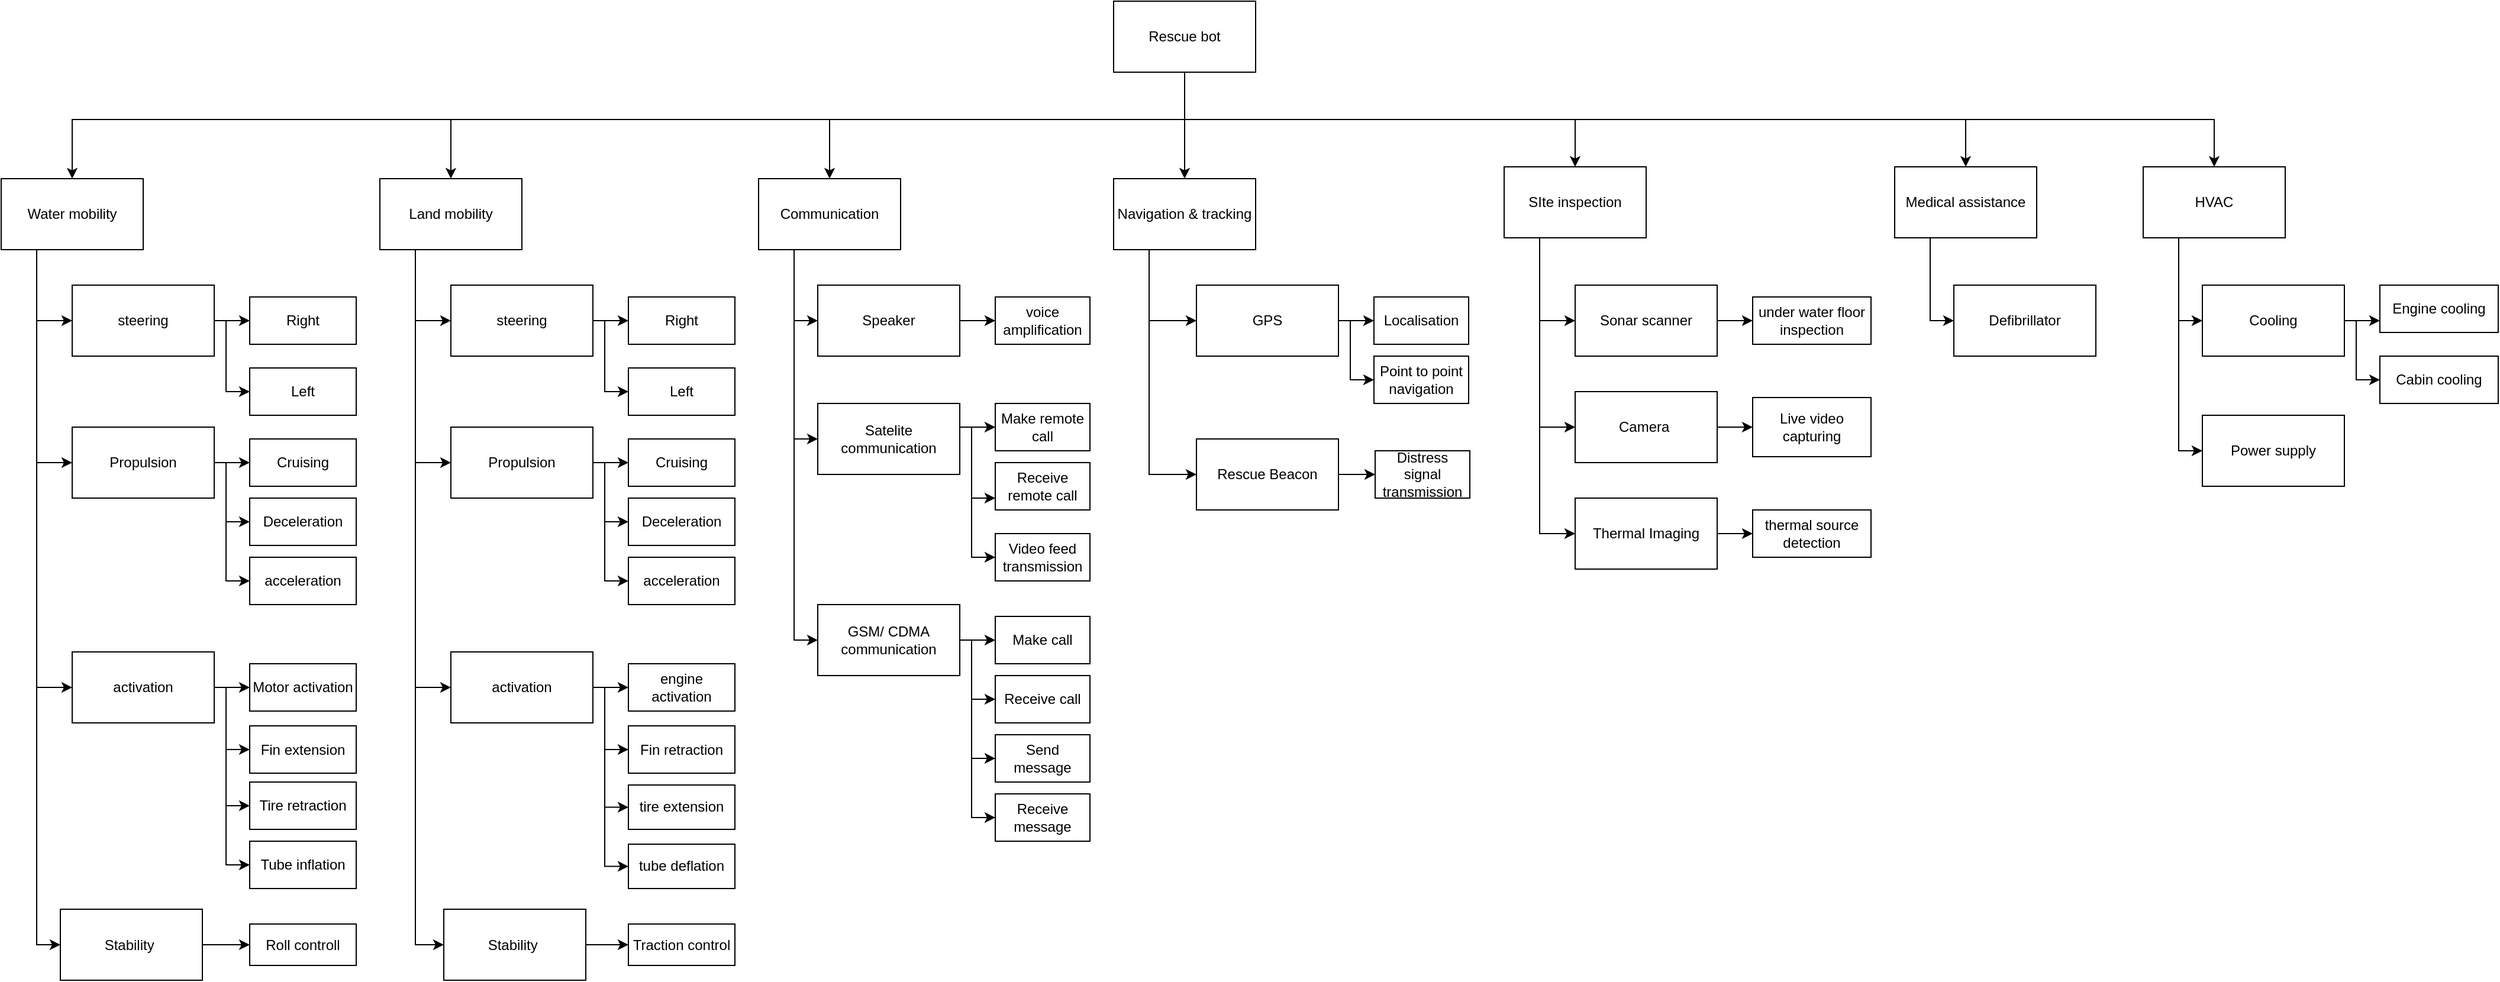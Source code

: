 <mxfile version="13.0.9" type="device"><diagram id="prtHgNgQTEPvFCAcTncT" name="Page-1"><mxGraphModel dx="3555" dy="1863" grid="1" gridSize="10" guides="1" tooltips="1" connect="1" arrows="1" fold="1" page="1" pageScale="1" pageWidth="827" pageHeight="1169" math="0" shadow="0"><root><mxCell id="0"/><mxCell id="1" parent="0"/><mxCell id="efURHiXEJ-v_8qEIWO5i-24" style="edgeStyle=orthogonalEdgeStyle;rounded=0;orthogonalLoop=1;jettySize=auto;html=1;exitX=0.5;exitY=1;exitDx=0;exitDy=0;entryX=0.5;entryY=0;entryDx=0;entryDy=0;" parent="1" source="efURHiXEJ-v_8qEIWO5i-1" target="efURHiXEJ-v_8qEIWO5i-2" edge="1"><mxGeometry relative="1" as="geometry"><Array as="points"><mxPoint x="1040" y="150"/><mxPoint x="100" y="150"/></Array></mxGeometry></mxCell><mxCell id="efURHiXEJ-v_8qEIWO5i-25" style="edgeStyle=orthogonalEdgeStyle;rounded=0;orthogonalLoop=1;jettySize=auto;html=1;exitX=0.5;exitY=1;exitDx=0;exitDy=0;entryX=0.5;entryY=0;entryDx=0;entryDy=0;" parent="1" source="efURHiXEJ-v_8qEIWO5i-1" target="efURHiXEJ-v_8qEIWO5i-3" edge="1"><mxGeometry relative="1" as="geometry"><Array as="points"><mxPoint x="1040" y="150"/><mxPoint x="420" y="150"/></Array></mxGeometry></mxCell><mxCell id="efURHiXEJ-v_8qEIWO5i-26" style="edgeStyle=orthogonalEdgeStyle;rounded=0;orthogonalLoop=1;jettySize=auto;html=1;exitX=0.5;exitY=1;exitDx=0;exitDy=0;entryX=0.5;entryY=0;entryDx=0;entryDy=0;" parent="1" source="efURHiXEJ-v_8qEIWO5i-1" target="efURHiXEJ-v_8qEIWO5i-13" edge="1"><mxGeometry relative="1" as="geometry"><mxPoint x="901" y="181" as="targetPoint"/><Array as="points"><mxPoint x="1040" y="150"/><mxPoint x="740" y="150"/></Array></mxGeometry></mxCell><mxCell id="efURHiXEJ-v_8qEIWO5i-29" style="edgeStyle=orthogonalEdgeStyle;rounded=0;orthogonalLoop=1;jettySize=auto;html=1;exitX=0.5;exitY=1;exitDx=0;exitDy=0;entryX=0.5;entryY=0;entryDx=0;entryDy=0;" parent="1" source="efURHiXEJ-v_8qEIWO5i-1" target="efURHiXEJ-v_8qEIWO5i-19" edge="1"><mxGeometry relative="1" as="geometry"><Array as="points"><mxPoint x="1040" y="170"/><mxPoint x="1040" y="170"/></Array></mxGeometry></mxCell><mxCell id="efURHiXEJ-v_8qEIWO5i-30" style="edgeStyle=orthogonalEdgeStyle;rounded=0;orthogonalLoop=1;jettySize=auto;html=1;exitX=0.5;exitY=1;exitDx=0;exitDy=0;entryX=0.5;entryY=0;entryDx=0;entryDy=0;" parent="1" source="efURHiXEJ-v_8qEIWO5i-1" target="efURHiXEJ-v_8qEIWO5i-20" edge="1"><mxGeometry relative="1" as="geometry"><Array as="points"><mxPoint x="1040" y="150"/><mxPoint x="1370" y="150"/></Array></mxGeometry></mxCell><mxCell id="efURHiXEJ-v_8qEIWO5i-31" style="edgeStyle=orthogonalEdgeStyle;rounded=0;orthogonalLoop=1;jettySize=auto;html=1;exitX=0.5;exitY=1;exitDx=0;exitDy=0;entryX=0.5;entryY=0;entryDx=0;entryDy=0;" parent="1" source="efURHiXEJ-v_8qEIWO5i-1" target="efURHiXEJ-v_8qEIWO5i-23" edge="1"><mxGeometry relative="1" as="geometry"><Array as="points"><mxPoint x="1040" y="150"/><mxPoint x="1700" y="150"/></Array></mxGeometry></mxCell><mxCell id="EyXbF8rs2ATBWumbafi1-57" style="edgeStyle=orthogonalEdgeStyle;rounded=0;orthogonalLoop=1;jettySize=auto;html=1;exitX=0.5;exitY=1;exitDx=0;exitDy=0;entryX=0.5;entryY=0;entryDx=0;entryDy=0;" edge="1" parent="1" source="efURHiXEJ-v_8qEIWO5i-1" target="EyXbF8rs2ATBWumbafi1-56"><mxGeometry relative="1" as="geometry"/></mxCell><mxCell id="efURHiXEJ-v_8qEIWO5i-1" value="Rescue bot" style="rounded=0;whiteSpace=wrap;html=1;" parent="1" vertex="1"><mxGeometry x="980" y="50" width="120" height="60" as="geometry"/></mxCell><mxCell id="efURHiXEJ-v_8qEIWO5i-84" style="edgeStyle=orthogonalEdgeStyle;rounded=0;orthogonalLoop=1;jettySize=auto;html=1;exitX=0.25;exitY=1;exitDx=0;exitDy=0;entryX=0;entryY=0.5;entryDx=0;entryDy=0;" parent="1" source="efURHiXEJ-v_8qEIWO5i-2" target="efURHiXEJ-v_8qEIWO5i-72" edge="1"><mxGeometry relative="1" as="geometry"><mxPoint x="70.143" y="280" as="targetPoint"/></mxGeometry></mxCell><mxCell id="efURHiXEJ-v_8qEIWO5i-85" style="edgeStyle=orthogonalEdgeStyle;rounded=0;orthogonalLoop=1;jettySize=auto;html=1;exitX=0.25;exitY=1;exitDx=0;exitDy=0;entryX=0;entryY=0.5;entryDx=0;entryDy=0;" parent="1" source="efURHiXEJ-v_8qEIWO5i-2" target="efURHiXEJ-v_8qEIWO5i-75" edge="1"><mxGeometry relative="1" as="geometry"/></mxCell><mxCell id="efURHiXEJ-v_8qEIWO5i-86" style="edgeStyle=orthogonalEdgeStyle;rounded=0;orthogonalLoop=1;jettySize=auto;html=1;exitX=0.25;exitY=1;exitDx=0;exitDy=0;entryX=0;entryY=0.5;entryDx=0;entryDy=0;" parent="1" source="efURHiXEJ-v_8qEIWO5i-2" target="efURHiXEJ-v_8qEIWO5i-77" edge="1"><mxGeometry relative="1" as="geometry"><mxPoint x="90" y="620" as="targetPoint"/></mxGeometry></mxCell><mxCell id="EyXbF8rs2ATBWumbafi1-33" style="edgeStyle=orthogonalEdgeStyle;rounded=0;orthogonalLoop=1;jettySize=auto;html=1;exitX=0.25;exitY=1;exitDx=0;exitDy=0;entryX=0;entryY=0.5;entryDx=0;entryDy=0;" edge="1" parent="1" source="efURHiXEJ-v_8qEIWO5i-2" target="EyXbF8rs2ATBWumbafi1-31"><mxGeometry relative="1" as="geometry"/></mxCell><mxCell id="efURHiXEJ-v_8qEIWO5i-2" value="Water mobility" style="rounded=0;whiteSpace=wrap;html=1;" parent="1" vertex="1"><mxGeometry x="40" y="200" width="120" height="60" as="geometry"/></mxCell><mxCell id="efURHiXEJ-v_8qEIWO5i-59" style="edgeStyle=orthogonalEdgeStyle;rounded=0;orthogonalLoop=1;jettySize=auto;html=1;exitX=0.25;exitY=1;exitDx=0;exitDy=0;entryX=0;entryY=0.5;entryDx=0;entryDy=0;" parent="1" source="efURHiXEJ-v_8qEIWO5i-3" target="efURHiXEJ-v_8qEIWO5i-11" edge="1"><mxGeometry relative="1" as="geometry"/></mxCell><mxCell id="efURHiXEJ-v_8qEIWO5i-61" style="edgeStyle=orthogonalEdgeStyle;rounded=0;orthogonalLoop=1;jettySize=auto;html=1;exitX=0.25;exitY=1;exitDx=0;exitDy=0;entryX=0;entryY=0.5;entryDx=0;entryDy=0;" parent="1" source="efURHiXEJ-v_8qEIWO5i-3" target="efURHiXEJ-v_8qEIWO5i-41" edge="1"><mxGeometry relative="1" as="geometry"/></mxCell><mxCell id="efURHiXEJ-v_8qEIWO5i-62" style="edgeStyle=orthogonalEdgeStyle;rounded=0;orthogonalLoop=1;jettySize=auto;html=1;exitX=0.25;exitY=1;exitDx=0;exitDy=0;entryX=0;entryY=0.5;entryDx=0;entryDy=0;" parent="1" source="efURHiXEJ-v_8qEIWO5i-3" target="efURHiXEJ-v_8qEIWO5i-42" edge="1"><mxGeometry relative="1" as="geometry"/></mxCell><mxCell id="EyXbF8rs2ATBWumbafi1-36" style="edgeStyle=orthogonalEdgeStyle;rounded=0;orthogonalLoop=1;jettySize=auto;html=1;exitX=0.25;exitY=1;exitDx=0;exitDy=0;entryX=0;entryY=0.5;entryDx=0;entryDy=0;" edge="1" parent="1" source="efURHiXEJ-v_8qEIWO5i-3" target="EyXbF8rs2ATBWumbafi1-35"><mxGeometry relative="1" as="geometry"/></mxCell><mxCell id="efURHiXEJ-v_8qEIWO5i-3" value="Land mobility" style="rounded=0;whiteSpace=wrap;html=1;" parent="1" vertex="1"><mxGeometry x="360" y="200" width="120" height="60" as="geometry"/></mxCell><mxCell id="efURHiXEJ-v_8qEIWO5i-5" value="engine activation" style="rounded=0;whiteSpace=wrap;html=1;" parent="1" vertex="1"><mxGeometry x="570" y="610" width="90" height="40" as="geometry"/></mxCell><mxCell id="efURHiXEJ-v_8qEIWO5i-6" value="acceleration" style="rounded=0;whiteSpace=wrap;html=1;" parent="1" vertex="1"><mxGeometry x="570" y="520" width="90" height="40" as="geometry"/></mxCell><mxCell id="efURHiXEJ-v_8qEIWO5i-7" value="Deceleration" style="rounded=0;whiteSpace=wrap;html=1;" parent="1" vertex="1"><mxGeometry x="570" y="470" width="90" height="40" as="geometry"/></mxCell><mxCell id="efURHiXEJ-v_8qEIWO5i-8" value="Cruising" style="rounded=0;whiteSpace=wrap;html=1;" parent="1" vertex="1"><mxGeometry x="570" y="420" width="90" height="40" as="geometry"/></mxCell><mxCell id="efURHiXEJ-v_8qEIWO5i-60" style="edgeStyle=orthogonalEdgeStyle;rounded=0;orthogonalLoop=1;jettySize=auto;html=1;exitX=1;exitY=0.5;exitDx=0;exitDy=0;entryX=0;entryY=0.5;entryDx=0;entryDy=0;" parent="1" source="efURHiXEJ-v_8qEIWO5i-11" target="efURHiXEJ-v_8qEIWO5i-48" edge="1"><mxGeometry relative="1" as="geometry"><Array as="points"><mxPoint x="550" y="320"/><mxPoint x="550" y="380"/></Array></mxGeometry></mxCell><mxCell id="efURHiXEJ-v_8qEIWO5i-11" value="steering" style="rounded=0;whiteSpace=wrap;html=1;" parent="1" vertex="1"><mxGeometry x="420" y="290" width="120" height="60" as="geometry"/></mxCell><mxCell id="efURHiXEJ-v_8qEIWO5i-87" style="edgeStyle=orthogonalEdgeStyle;rounded=0;orthogonalLoop=1;jettySize=auto;html=1;exitX=0.25;exitY=1;exitDx=0;exitDy=0;entryX=0;entryY=0.5;entryDx=0;entryDy=0;" parent="1" source="efURHiXEJ-v_8qEIWO5i-13" target="efURHiXEJ-v_8qEIWO5i-34" edge="1"><mxGeometry relative="1" as="geometry"/></mxCell><mxCell id="efURHiXEJ-v_8qEIWO5i-88" style="edgeStyle=orthogonalEdgeStyle;rounded=0;orthogonalLoop=1;jettySize=auto;html=1;exitX=0.25;exitY=1;exitDx=0;exitDy=0;entryX=0;entryY=0.5;entryDx=0;entryDy=0;" parent="1" source="efURHiXEJ-v_8qEIWO5i-13" target="efURHiXEJ-v_8qEIWO5i-35" edge="1"><mxGeometry relative="1" as="geometry"/></mxCell><mxCell id="efURHiXEJ-v_8qEIWO5i-89" style="edgeStyle=orthogonalEdgeStyle;rounded=0;orthogonalLoop=1;jettySize=auto;html=1;exitX=0.25;exitY=1;exitDx=0;exitDy=0;entryX=0;entryY=0.5;entryDx=0;entryDy=0;" parent="1" source="efURHiXEJ-v_8qEIWO5i-13" target="efURHiXEJ-v_8qEIWO5i-36" edge="1"><mxGeometry relative="1" as="geometry"/></mxCell><mxCell id="efURHiXEJ-v_8qEIWO5i-13" value="Communication" style="rounded=0;whiteSpace=wrap;html=1;" parent="1" vertex="1"><mxGeometry x="680" y="200" width="120" height="60" as="geometry"/></mxCell><mxCell id="efURHiXEJ-v_8qEIWO5i-90" style="edgeStyle=orthogonalEdgeStyle;rounded=0;orthogonalLoop=1;jettySize=auto;html=1;exitX=0.25;exitY=1;exitDx=0;exitDy=0;entryX=0;entryY=0.5;entryDx=0;entryDy=0;" parent="1" source="efURHiXEJ-v_8qEIWO5i-19" target="efURHiXEJ-v_8qEIWO5i-37" edge="1"><mxGeometry relative="1" as="geometry"/></mxCell><mxCell id="efURHiXEJ-v_8qEIWO5i-91" style="edgeStyle=orthogonalEdgeStyle;rounded=0;orthogonalLoop=1;jettySize=auto;html=1;exitX=0.25;exitY=1;exitDx=0;exitDy=0;entryX=0;entryY=0.5;entryDx=0;entryDy=0;" parent="1" source="efURHiXEJ-v_8qEIWO5i-19" target="efURHiXEJ-v_8qEIWO5i-38" edge="1"><mxGeometry relative="1" as="geometry"/></mxCell><mxCell id="efURHiXEJ-v_8qEIWO5i-19" value="Navigation &amp;amp; tracking" style="rounded=0;whiteSpace=wrap;html=1;" parent="1" vertex="1"><mxGeometry x="980" y="200" width="120" height="60" as="geometry"/></mxCell><mxCell id="efURHiXEJ-v_8qEIWO5i-92" style="edgeStyle=orthogonalEdgeStyle;rounded=0;orthogonalLoop=1;jettySize=auto;html=1;exitX=0.25;exitY=1;exitDx=0;exitDy=0;entryX=0;entryY=0.5;entryDx=0;entryDy=0;" parent="1" source="efURHiXEJ-v_8qEIWO5i-20" target="efURHiXEJ-v_8qEIWO5i-21" edge="1"><mxGeometry relative="1" as="geometry"/></mxCell><mxCell id="efURHiXEJ-v_8qEIWO5i-93" style="edgeStyle=orthogonalEdgeStyle;rounded=0;orthogonalLoop=1;jettySize=auto;html=1;exitX=0.25;exitY=1;exitDx=0;exitDy=0;entryX=0;entryY=0.5;entryDx=0;entryDy=0;" parent="1" source="efURHiXEJ-v_8qEIWO5i-20" target="efURHiXEJ-v_8qEIWO5i-22" edge="1"><mxGeometry relative="1" as="geometry"/></mxCell><mxCell id="EyXbF8rs2ATBWumbafi1-27" style="edgeStyle=orthogonalEdgeStyle;rounded=0;orthogonalLoop=1;jettySize=auto;html=1;exitX=0.25;exitY=1;exitDx=0;exitDy=0;entryX=0;entryY=0.5;entryDx=0;entryDy=0;" edge="1" parent="1" source="efURHiXEJ-v_8qEIWO5i-20" target="efURHiXEJ-v_8qEIWO5i-94"><mxGeometry relative="1" as="geometry"/></mxCell><mxCell id="efURHiXEJ-v_8qEIWO5i-20" value="SIte inspection" style="rounded=0;whiteSpace=wrap;html=1;" parent="1" vertex="1"><mxGeometry x="1310" y="190" width="120" height="60" as="geometry"/></mxCell><mxCell id="EyXbF8rs2ATBWumbafi1-22" value="" style="edgeStyle=orthogonalEdgeStyle;rounded=0;orthogonalLoop=1;jettySize=auto;html=1;" edge="1" parent="1" source="efURHiXEJ-v_8qEIWO5i-21" target="EyXbF8rs2ATBWumbafi1-21"><mxGeometry relative="1" as="geometry"/></mxCell><mxCell id="efURHiXEJ-v_8qEIWO5i-21" value="Sonar scanner" style="rounded=0;whiteSpace=wrap;html=1;" parent="1" vertex="1"><mxGeometry x="1370" y="290" width="120" height="60" as="geometry"/></mxCell><mxCell id="EyXbF8rs2ATBWumbafi1-21" value="under water floor inspection" style="rounded=0;whiteSpace=wrap;html=1;" vertex="1" parent="1"><mxGeometry x="1520" y="300" width="100" height="40" as="geometry"/></mxCell><mxCell id="EyXbF8rs2ATBWumbafi1-24" value="" style="edgeStyle=orthogonalEdgeStyle;rounded=0;orthogonalLoop=1;jettySize=auto;html=1;" edge="1" parent="1" source="efURHiXEJ-v_8qEIWO5i-22" target="EyXbF8rs2ATBWumbafi1-23"><mxGeometry relative="1" as="geometry"/></mxCell><mxCell id="efURHiXEJ-v_8qEIWO5i-22" value="Camera&amp;nbsp;" style="rounded=0;whiteSpace=wrap;html=1;" parent="1" vertex="1"><mxGeometry x="1370" y="380" width="120" height="60" as="geometry"/></mxCell><mxCell id="EyXbF8rs2ATBWumbafi1-23" value="Live video capturing" style="rounded=0;whiteSpace=wrap;html=1;" vertex="1" parent="1"><mxGeometry x="1520" y="385" width="100" height="50" as="geometry"/></mxCell><mxCell id="efURHiXEJ-v_8qEIWO5i-96" style="edgeStyle=orthogonalEdgeStyle;rounded=0;orthogonalLoop=1;jettySize=auto;html=1;exitX=0.25;exitY=1;exitDx=0;exitDy=0;entryX=0;entryY=0.5;entryDx=0;entryDy=0;" parent="1" source="efURHiXEJ-v_8qEIWO5i-23" target="efURHiXEJ-v_8qEIWO5i-39" edge="1"><mxGeometry relative="1" as="geometry"/></mxCell><mxCell id="efURHiXEJ-v_8qEIWO5i-23" value="Medical assistance" style="rounded=0;whiteSpace=wrap;html=1;" parent="1" vertex="1"><mxGeometry x="1640" y="190" width="120" height="60" as="geometry"/></mxCell><mxCell id="EyXbF8rs2ATBWumbafi1-2" value="" style="edgeStyle=orthogonalEdgeStyle;rounded=0;orthogonalLoop=1;jettySize=auto;html=1;" edge="1" parent="1" source="efURHiXEJ-v_8qEIWO5i-34" target="EyXbF8rs2ATBWumbafi1-1"><mxGeometry relative="1" as="geometry"/></mxCell><mxCell id="efURHiXEJ-v_8qEIWO5i-34" value="Speaker" style="rounded=0;whiteSpace=wrap;html=1;" parent="1" vertex="1"><mxGeometry x="730" y="290" width="120" height="60" as="geometry"/></mxCell><mxCell id="EyXbF8rs2ATBWumbafi1-1" value="voice amplification" style="rounded=0;whiteSpace=wrap;html=1;" vertex="1" parent="1"><mxGeometry x="880" y="300" width="80" height="40" as="geometry"/></mxCell><mxCell id="EyXbF8rs2ATBWumbafi1-4" value="" style="edgeStyle=orthogonalEdgeStyle;rounded=0;orthogonalLoop=1;jettySize=auto;html=1;" edge="1" parent="1" source="efURHiXEJ-v_8qEIWO5i-35" target="EyXbF8rs2ATBWumbafi1-3"><mxGeometry relative="1" as="geometry"><Array as="points"><mxPoint x="870" y="410"/><mxPoint x="870" y="410"/></Array></mxGeometry></mxCell><mxCell id="EyXbF8rs2ATBWumbafi1-8" style="edgeStyle=orthogonalEdgeStyle;rounded=0;orthogonalLoop=1;jettySize=auto;html=1;exitX=1;exitY=0.25;exitDx=0;exitDy=0;entryX=0;entryY=0.75;entryDx=0;entryDy=0;" edge="1" parent="1" source="efURHiXEJ-v_8qEIWO5i-35" target="EyXbF8rs2ATBWumbafi1-7"><mxGeometry relative="1" as="geometry"><Array as="points"><mxPoint x="850" y="410"/><mxPoint x="860" y="410"/><mxPoint x="860" y="470"/></Array></mxGeometry></mxCell><mxCell id="EyXbF8rs2ATBWumbafi1-26" style="edgeStyle=orthogonalEdgeStyle;rounded=0;orthogonalLoop=1;jettySize=auto;html=1;exitX=1;exitY=0.25;exitDx=0;exitDy=0;entryX=0;entryY=0.5;entryDx=0;entryDy=0;" edge="1" parent="1" source="efURHiXEJ-v_8qEIWO5i-35" target="EyXbF8rs2ATBWumbafi1-25"><mxGeometry relative="1" as="geometry"><Array as="points"><mxPoint x="850" y="410"/><mxPoint x="860" y="410"/><mxPoint x="860" y="520"/></Array></mxGeometry></mxCell><mxCell id="efURHiXEJ-v_8qEIWO5i-35" value="Satelite communication" style="rounded=0;whiteSpace=wrap;html=1;" parent="1" vertex="1"><mxGeometry x="730" y="390" width="120" height="60" as="geometry"/></mxCell><mxCell id="EyXbF8rs2ATBWumbafi1-3" value="Make remote call" style="rounded=0;whiteSpace=wrap;html=1;" vertex="1" parent="1"><mxGeometry x="880" y="390" width="80" height="40" as="geometry"/></mxCell><mxCell id="EyXbF8rs2ATBWumbafi1-6" value="" style="edgeStyle=orthogonalEdgeStyle;rounded=0;orthogonalLoop=1;jettySize=auto;html=1;" edge="1" parent="1" source="efURHiXEJ-v_8qEIWO5i-36" target="EyXbF8rs2ATBWumbafi1-5"><mxGeometry relative="1" as="geometry"/></mxCell><mxCell id="EyXbF8rs2ATBWumbafi1-11" style="edgeStyle=orthogonalEdgeStyle;rounded=0;orthogonalLoop=1;jettySize=auto;html=1;exitX=1;exitY=0.5;exitDx=0;exitDy=0;entryX=0;entryY=0.5;entryDx=0;entryDy=0;" edge="1" parent="1" source="efURHiXEJ-v_8qEIWO5i-36" target="EyXbF8rs2ATBWumbafi1-9"><mxGeometry relative="1" as="geometry"><Array as="points"><mxPoint x="860" y="590"/><mxPoint x="860" y="640"/></Array></mxGeometry></mxCell><mxCell id="EyXbF8rs2ATBWumbafi1-45" style="edgeStyle=orthogonalEdgeStyle;rounded=0;orthogonalLoop=1;jettySize=auto;html=1;exitX=1;exitY=0.5;exitDx=0;exitDy=0;entryX=0;entryY=0.5;entryDx=0;entryDy=0;" edge="1" parent="1" source="efURHiXEJ-v_8qEIWO5i-36" target="EyXbF8rs2ATBWumbafi1-43"><mxGeometry relative="1" as="geometry"><Array as="points"><mxPoint x="860" y="590"/><mxPoint x="860" y="690"/></Array></mxGeometry></mxCell><mxCell id="EyXbF8rs2ATBWumbafi1-46" style="edgeStyle=orthogonalEdgeStyle;rounded=0;orthogonalLoop=1;jettySize=auto;html=1;exitX=1;exitY=0.5;exitDx=0;exitDy=0;entryX=0;entryY=0.5;entryDx=0;entryDy=0;" edge="1" parent="1" source="efURHiXEJ-v_8qEIWO5i-36" target="EyXbF8rs2ATBWumbafi1-44"><mxGeometry relative="1" as="geometry"><Array as="points"><mxPoint x="860" y="590"/><mxPoint x="860" y="740"/></Array></mxGeometry></mxCell><mxCell id="efURHiXEJ-v_8qEIWO5i-36" value="GSM/ CDMA communication" style="rounded=0;whiteSpace=wrap;html=1;" parent="1" vertex="1"><mxGeometry x="730" y="560" width="120" height="60" as="geometry"/></mxCell><mxCell id="EyXbF8rs2ATBWumbafi1-5" value="Make call" style="rounded=0;whiteSpace=wrap;html=1;" vertex="1" parent="1"><mxGeometry x="880" y="570" width="80" height="40" as="geometry"/></mxCell><mxCell id="EyXbF8rs2ATBWumbafi1-16" value="" style="edgeStyle=orthogonalEdgeStyle;rounded=0;orthogonalLoop=1;jettySize=auto;html=1;" edge="1" parent="1" source="efURHiXEJ-v_8qEIWO5i-37" target="EyXbF8rs2ATBWumbafi1-15"><mxGeometry relative="1" as="geometry"/></mxCell><mxCell id="EyXbF8rs2ATBWumbafi1-18" style="edgeStyle=orthogonalEdgeStyle;rounded=0;orthogonalLoop=1;jettySize=auto;html=1;exitX=1;exitY=0.5;exitDx=0;exitDy=0;entryX=0;entryY=0.5;entryDx=0;entryDy=0;" edge="1" parent="1" source="efURHiXEJ-v_8qEIWO5i-37" target="EyXbF8rs2ATBWumbafi1-17"><mxGeometry relative="1" as="geometry"><Array as="points"><mxPoint x="1180" y="320"/><mxPoint x="1180" y="370"/></Array></mxGeometry></mxCell><mxCell id="efURHiXEJ-v_8qEIWO5i-37" value="GPS" style="rounded=0;whiteSpace=wrap;html=1;" parent="1" vertex="1"><mxGeometry x="1050" y="290" width="120" height="60" as="geometry"/></mxCell><mxCell id="EyXbF8rs2ATBWumbafi1-15" value="Localisation" style="rounded=0;whiteSpace=wrap;html=1;" vertex="1" parent="1"><mxGeometry x="1200" y="300" width="80" height="40" as="geometry"/></mxCell><mxCell id="EyXbF8rs2ATBWumbafi1-20" value="" style="edgeStyle=orthogonalEdgeStyle;rounded=0;orthogonalLoop=1;jettySize=auto;html=1;" edge="1" parent="1" source="efURHiXEJ-v_8qEIWO5i-38" target="EyXbF8rs2ATBWumbafi1-19"><mxGeometry relative="1" as="geometry"/></mxCell><mxCell id="efURHiXEJ-v_8qEIWO5i-38" value="Rescue Beacon" style="rounded=0;whiteSpace=wrap;html=1;" parent="1" vertex="1"><mxGeometry x="1050" y="420" width="120" height="60" as="geometry"/></mxCell><mxCell id="EyXbF8rs2ATBWumbafi1-19" value="Distress signal transmission" style="rounded=0;whiteSpace=wrap;html=1;" vertex="1" parent="1"><mxGeometry x="1201" y="430" width="80" height="40" as="geometry"/></mxCell><mxCell id="efURHiXEJ-v_8qEIWO5i-39" value="Defibrillator" style="rounded=0;whiteSpace=wrap;html=1;" parent="1" vertex="1"><mxGeometry x="1690" y="290" width="120" height="60" as="geometry"/></mxCell><mxCell id="efURHiXEJ-v_8qEIWO5i-63" style="edgeStyle=orthogonalEdgeStyle;rounded=0;orthogonalLoop=1;jettySize=auto;html=1;exitX=1;exitY=0.5;exitDx=0;exitDy=0;entryX=0;entryY=0.5;entryDx=0;entryDy=0;" parent="1" source="efURHiXEJ-v_8qEIWO5i-41" target="efURHiXEJ-v_8qEIWO5i-8" edge="1"><mxGeometry relative="1" as="geometry"/></mxCell><mxCell id="efURHiXEJ-v_8qEIWO5i-64" style="edgeStyle=orthogonalEdgeStyle;rounded=0;orthogonalLoop=1;jettySize=auto;html=1;exitX=1;exitY=0.5;exitDx=0;exitDy=0;entryX=0;entryY=0.5;entryDx=0;entryDy=0;" parent="1" source="efURHiXEJ-v_8qEIWO5i-41" target="efURHiXEJ-v_8qEIWO5i-7" edge="1"><mxGeometry relative="1" as="geometry"><Array as="points"><mxPoint x="550" y="440"/><mxPoint x="550" y="490"/></Array></mxGeometry></mxCell><mxCell id="efURHiXEJ-v_8qEIWO5i-41" value="Propulsion" style="rounded=0;whiteSpace=wrap;html=1;" parent="1" vertex="1"><mxGeometry x="420" y="410" width="120" height="60" as="geometry"/></mxCell><mxCell id="efURHiXEJ-v_8qEIWO5i-66" style="edgeStyle=orthogonalEdgeStyle;rounded=0;orthogonalLoop=1;jettySize=auto;html=1;exitX=1;exitY=0.5;exitDx=0;exitDy=0;" parent="1" source="efURHiXEJ-v_8qEIWO5i-42" target="efURHiXEJ-v_8qEIWO5i-5" edge="1"><mxGeometry relative="1" as="geometry"/></mxCell><mxCell id="EyXbF8rs2ATBWumbafi1-53" style="edgeStyle=orthogonalEdgeStyle;rounded=0;orthogonalLoop=1;jettySize=auto;html=1;exitX=1;exitY=0.5;exitDx=0;exitDy=0;entryX=0;entryY=0.5;entryDx=0;entryDy=0;" edge="1" parent="1" source="efURHiXEJ-v_8qEIWO5i-42" target="EyXbF8rs2ATBWumbafi1-52"><mxGeometry relative="1" as="geometry"><Array as="points"><mxPoint x="550" y="630"/><mxPoint x="550" y="781"/></Array></mxGeometry></mxCell><mxCell id="EyXbF8rs2ATBWumbafi1-54" style="edgeStyle=orthogonalEdgeStyle;rounded=0;orthogonalLoop=1;jettySize=auto;html=1;exitX=1;exitY=0.5;exitDx=0;exitDy=0;entryX=0;entryY=0.5;entryDx=0;entryDy=0;" edge="1" parent="1" source="efURHiXEJ-v_8qEIWO5i-42" target="EyXbF8rs2ATBWumbafi1-47"><mxGeometry relative="1" as="geometry"><Array as="points"><mxPoint x="550" y="630"/><mxPoint x="550" y="683"/></Array></mxGeometry></mxCell><mxCell id="EyXbF8rs2ATBWumbafi1-55" style="edgeStyle=orthogonalEdgeStyle;rounded=0;orthogonalLoop=1;jettySize=auto;html=1;exitX=1;exitY=0.5;exitDx=0;exitDy=0;entryX=0;entryY=0.5;entryDx=0;entryDy=0;" edge="1" parent="1" source="efURHiXEJ-v_8qEIWO5i-42" target="EyXbF8rs2ATBWumbafi1-48"><mxGeometry relative="1" as="geometry"><Array as="points"><mxPoint x="550" y="630"/><mxPoint x="550" y="731"/></Array></mxGeometry></mxCell><mxCell id="efURHiXEJ-v_8qEIWO5i-42" value="activation" style="rounded=0;whiteSpace=wrap;html=1;" parent="1" vertex="1"><mxGeometry x="420" y="600" width="120" height="60" as="geometry"/></mxCell><mxCell id="efURHiXEJ-v_8qEIWO5i-46" value="Right" style="rounded=0;whiteSpace=wrap;html=1;" parent="1" vertex="1"><mxGeometry x="570" y="300" width="90" height="40" as="geometry"/></mxCell><mxCell id="efURHiXEJ-v_8qEIWO5i-47" value="" style="edgeStyle=orthogonalEdgeStyle;rounded=0;orthogonalLoop=1;jettySize=auto;html=1;" parent="1" source="efURHiXEJ-v_8qEIWO5i-11" target="efURHiXEJ-v_8qEIWO5i-46" edge="1"><mxGeometry relative="1" as="geometry"/></mxCell><mxCell id="efURHiXEJ-v_8qEIWO5i-48" value="Left" style="rounded=0;whiteSpace=wrap;html=1;" parent="1" vertex="1"><mxGeometry x="570" y="360" width="90" height="40" as="geometry"/></mxCell><mxCell id="efURHiXEJ-v_8qEIWO5i-65" style="edgeStyle=orthogonalEdgeStyle;rounded=0;orthogonalLoop=1;jettySize=auto;html=1;exitX=1;exitY=0.5;exitDx=0;exitDy=0;entryX=0;entryY=0.5;entryDx=0;entryDy=0;" parent="1" source="efURHiXEJ-v_8qEIWO5i-41" target="efURHiXEJ-v_8qEIWO5i-6" edge="1"><mxGeometry relative="1" as="geometry"><Array as="points"><mxPoint x="550" y="440"/><mxPoint x="550" y="540"/></Array></mxGeometry></mxCell><mxCell id="efURHiXEJ-v_8qEIWO5i-67" value="Motor activation" style="rounded=0;whiteSpace=wrap;html=1;" parent="1" vertex="1"><mxGeometry x="250" y="610" width="90" height="40" as="geometry"/></mxCell><mxCell id="efURHiXEJ-v_8qEIWO5i-68" value="acceleration" style="rounded=0;whiteSpace=wrap;html=1;" parent="1" vertex="1"><mxGeometry x="250" y="520" width="90" height="40" as="geometry"/></mxCell><mxCell id="efURHiXEJ-v_8qEIWO5i-69" value="Deceleration" style="rounded=0;whiteSpace=wrap;html=1;" parent="1" vertex="1"><mxGeometry x="250" y="470" width="90" height="40" as="geometry"/></mxCell><mxCell id="efURHiXEJ-v_8qEIWO5i-70" value="Cruising" style="rounded=0;whiteSpace=wrap;html=1;" parent="1" vertex="1"><mxGeometry x="250" y="420" width="90" height="40" as="geometry"/></mxCell><mxCell id="efURHiXEJ-v_8qEIWO5i-71" style="edgeStyle=orthogonalEdgeStyle;rounded=0;orthogonalLoop=1;jettySize=auto;html=1;exitX=1;exitY=0.5;exitDx=0;exitDy=0;entryX=0;entryY=0.5;entryDx=0;entryDy=0;" parent="1" source="efURHiXEJ-v_8qEIWO5i-72" target="efURHiXEJ-v_8qEIWO5i-80" edge="1"><mxGeometry relative="1" as="geometry"><Array as="points"><mxPoint x="230" y="320"/><mxPoint x="230" y="380"/></Array></mxGeometry></mxCell><mxCell id="efURHiXEJ-v_8qEIWO5i-72" value="steering" style="rounded=0;whiteSpace=wrap;html=1;" parent="1" vertex="1"><mxGeometry x="100" y="290" width="120" height="60" as="geometry"/></mxCell><mxCell id="efURHiXEJ-v_8qEIWO5i-73" style="edgeStyle=orthogonalEdgeStyle;rounded=0;orthogonalLoop=1;jettySize=auto;html=1;exitX=1;exitY=0.5;exitDx=0;exitDy=0;entryX=0;entryY=0.5;entryDx=0;entryDy=0;" parent="1" source="efURHiXEJ-v_8qEIWO5i-75" target="efURHiXEJ-v_8qEIWO5i-70" edge="1"><mxGeometry relative="1" as="geometry"/></mxCell><mxCell id="efURHiXEJ-v_8qEIWO5i-74" style="edgeStyle=orthogonalEdgeStyle;rounded=0;orthogonalLoop=1;jettySize=auto;html=1;exitX=1;exitY=0.5;exitDx=0;exitDy=0;entryX=0;entryY=0.5;entryDx=0;entryDy=0;" parent="1" source="efURHiXEJ-v_8qEIWO5i-75" target="efURHiXEJ-v_8qEIWO5i-69" edge="1"><mxGeometry relative="1" as="geometry"><Array as="points"><mxPoint x="230" y="440"/><mxPoint x="230" y="490"/></Array></mxGeometry></mxCell><mxCell id="efURHiXEJ-v_8qEIWO5i-75" value="Propulsion" style="rounded=0;whiteSpace=wrap;html=1;" parent="1" vertex="1"><mxGeometry x="100" y="410" width="120" height="60" as="geometry"/></mxCell><mxCell id="efURHiXEJ-v_8qEIWO5i-76" style="edgeStyle=orthogonalEdgeStyle;rounded=0;orthogonalLoop=1;jettySize=auto;html=1;exitX=1;exitY=0.5;exitDx=0;exitDy=0;" parent="1" source="efURHiXEJ-v_8qEIWO5i-77" target="efURHiXEJ-v_8qEIWO5i-67" edge="1"><mxGeometry relative="1" as="geometry"/></mxCell><mxCell id="EyXbF8rs2ATBWumbafi1-40" style="edgeStyle=orthogonalEdgeStyle;rounded=0;orthogonalLoop=1;jettySize=auto;html=1;exitX=1;exitY=0.5;exitDx=0;exitDy=0;entryX=0;entryY=0.5;entryDx=0;entryDy=0;" edge="1" parent="1" source="efURHiXEJ-v_8qEIWO5i-77" target="EyXbF8rs2ATBWumbafi1-39"><mxGeometry relative="1" as="geometry"><Array as="points"><mxPoint x="230" y="630"/><mxPoint x="230" y="683"/></Array></mxGeometry></mxCell><mxCell id="EyXbF8rs2ATBWumbafi1-42" style="edgeStyle=orthogonalEdgeStyle;rounded=0;orthogonalLoop=1;jettySize=auto;html=1;exitX=1;exitY=0.5;exitDx=0;exitDy=0;entryX=0;entryY=0.5;entryDx=0;entryDy=0;" edge="1" parent="1" source="efURHiXEJ-v_8qEIWO5i-77" target="EyXbF8rs2ATBWumbafi1-41"><mxGeometry relative="1" as="geometry"><Array as="points"><mxPoint x="230" y="630"/><mxPoint x="230" y="730"/></Array></mxGeometry></mxCell><mxCell id="EyXbF8rs2ATBWumbafi1-51" style="edgeStyle=orthogonalEdgeStyle;rounded=0;orthogonalLoop=1;jettySize=auto;html=1;exitX=1;exitY=0.5;exitDx=0;exitDy=0;entryX=0;entryY=0.5;entryDx=0;entryDy=0;" edge="1" parent="1" source="efURHiXEJ-v_8qEIWO5i-77" target="EyXbF8rs2ATBWumbafi1-50"><mxGeometry relative="1" as="geometry"><Array as="points"><mxPoint x="230" y="630"/><mxPoint x="230" y="780"/></Array></mxGeometry></mxCell><mxCell id="efURHiXEJ-v_8qEIWO5i-77" value="activation" style="rounded=0;whiteSpace=wrap;html=1;" parent="1" vertex="1"><mxGeometry x="100" y="600" width="120" height="60" as="geometry"/></mxCell><mxCell id="efURHiXEJ-v_8qEIWO5i-78" value="Right" style="rounded=0;whiteSpace=wrap;html=1;" parent="1" vertex="1"><mxGeometry x="250" y="300" width="90" height="40" as="geometry"/></mxCell><mxCell id="efURHiXEJ-v_8qEIWO5i-79" value="" style="edgeStyle=orthogonalEdgeStyle;rounded=0;orthogonalLoop=1;jettySize=auto;html=1;" parent="1" source="efURHiXEJ-v_8qEIWO5i-72" target="efURHiXEJ-v_8qEIWO5i-78" edge="1"><mxGeometry relative="1" as="geometry"/></mxCell><mxCell id="efURHiXEJ-v_8qEIWO5i-80" value="Left" style="rounded=0;whiteSpace=wrap;html=1;" parent="1" vertex="1"><mxGeometry x="250" y="360" width="90" height="40" as="geometry"/></mxCell><mxCell id="efURHiXEJ-v_8qEIWO5i-81" style="edgeStyle=orthogonalEdgeStyle;rounded=0;orthogonalLoop=1;jettySize=auto;html=1;exitX=1;exitY=0.5;exitDx=0;exitDy=0;entryX=0;entryY=0.5;entryDx=0;entryDy=0;" parent="1" source="efURHiXEJ-v_8qEIWO5i-75" target="efURHiXEJ-v_8qEIWO5i-68" edge="1"><mxGeometry relative="1" as="geometry"><Array as="points"><mxPoint x="230" y="440"/><mxPoint x="230" y="540"/></Array></mxGeometry></mxCell><mxCell id="EyXbF8rs2ATBWumbafi1-29" value="" style="edgeStyle=orthogonalEdgeStyle;rounded=0;orthogonalLoop=1;jettySize=auto;html=1;" edge="1" parent="1" source="efURHiXEJ-v_8qEIWO5i-94" target="EyXbF8rs2ATBWumbafi1-28"><mxGeometry relative="1" as="geometry"/></mxCell><mxCell id="efURHiXEJ-v_8qEIWO5i-94" value="Thermal Imaging" style="rounded=0;whiteSpace=wrap;html=1;" parent="1" vertex="1"><mxGeometry x="1370" y="470" width="120" height="60" as="geometry"/></mxCell><mxCell id="EyXbF8rs2ATBWumbafi1-28" value="thermal source detection" style="rounded=0;whiteSpace=wrap;html=1;" vertex="1" parent="1"><mxGeometry x="1520" y="480" width="100" height="40" as="geometry"/></mxCell><mxCell id="EyXbF8rs2ATBWumbafi1-7" value="Receive remote call" style="rounded=0;whiteSpace=wrap;html=1;" vertex="1" parent="1"><mxGeometry x="880" y="440" width="80" height="40" as="geometry"/></mxCell><mxCell id="EyXbF8rs2ATBWumbafi1-9" value="Receive call" style="rounded=0;whiteSpace=wrap;html=1;" vertex="1" parent="1"><mxGeometry x="880" y="620" width="80" height="40" as="geometry"/></mxCell><mxCell id="EyXbF8rs2ATBWumbafi1-17" value="Point to point navigation" style="rounded=0;whiteSpace=wrap;html=1;" vertex="1" parent="1"><mxGeometry x="1200" y="350" width="80" height="40" as="geometry"/></mxCell><mxCell id="EyXbF8rs2ATBWumbafi1-25" value="Video feed transmission" style="rounded=0;whiteSpace=wrap;html=1;" vertex="1" parent="1"><mxGeometry x="880" y="500" width="80" height="40" as="geometry"/></mxCell><mxCell id="EyXbF8rs2ATBWumbafi1-34" style="edgeStyle=orthogonalEdgeStyle;rounded=0;orthogonalLoop=1;jettySize=auto;html=1;exitX=1;exitY=0.5;exitDx=0;exitDy=0;entryX=0;entryY=0.5;entryDx=0;entryDy=0;" edge="1" parent="1" source="EyXbF8rs2ATBWumbafi1-31" target="EyXbF8rs2ATBWumbafi1-32"><mxGeometry relative="1" as="geometry"><mxPoint x="240" y="777.5" as="targetPoint"/></mxGeometry></mxCell><mxCell id="EyXbF8rs2ATBWumbafi1-31" value="Stability&amp;nbsp;" style="rounded=0;whiteSpace=wrap;html=1;" vertex="1" parent="1"><mxGeometry x="90" y="817.5" width="120" height="60" as="geometry"/></mxCell><mxCell id="EyXbF8rs2ATBWumbafi1-32" value="Roll controll" style="rounded=0;whiteSpace=wrap;html=1;" vertex="1" parent="1"><mxGeometry x="250" y="830" width="90" height="35" as="geometry"/></mxCell><mxCell id="EyXbF8rs2ATBWumbafi1-38" style="edgeStyle=orthogonalEdgeStyle;rounded=0;orthogonalLoop=1;jettySize=auto;html=1;exitX=1;exitY=0.5;exitDx=0;exitDy=0;entryX=0;entryY=0.5;entryDx=0;entryDy=0;" edge="1" parent="1" source="EyXbF8rs2ATBWumbafi1-35" target="EyXbF8rs2ATBWumbafi1-37"><mxGeometry relative="1" as="geometry"/></mxCell><mxCell id="EyXbF8rs2ATBWumbafi1-35" value="Stability&amp;nbsp;" style="rounded=0;whiteSpace=wrap;html=1;" vertex="1" parent="1"><mxGeometry x="414" y="817.5" width="120" height="60" as="geometry"/></mxCell><mxCell id="EyXbF8rs2ATBWumbafi1-37" value="Traction control" style="rounded=0;whiteSpace=wrap;html=1;" vertex="1" parent="1"><mxGeometry x="570" y="830" width="90" height="35" as="geometry"/></mxCell><mxCell id="EyXbF8rs2ATBWumbafi1-39" value="Fin extension" style="rounded=0;whiteSpace=wrap;html=1;" vertex="1" parent="1"><mxGeometry x="250" y="662.5" width="90" height="40" as="geometry"/></mxCell><mxCell id="EyXbF8rs2ATBWumbafi1-41" value="Tire retraction" style="rounded=0;whiteSpace=wrap;html=1;" vertex="1" parent="1"><mxGeometry x="250" y="710" width="90" height="40" as="geometry"/></mxCell><mxCell id="EyXbF8rs2ATBWumbafi1-43" value="Send message" style="rounded=0;whiteSpace=wrap;html=1;" vertex="1" parent="1"><mxGeometry x="880" y="670" width="80" height="40" as="geometry"/></mxCell><mxCell id="EyXbF8rs2ATBWumbafi1-44" value="Receive message" style="rounded=0;whiteSpace=wrap;html=1;" vertex="1" parent="1"><mxGeometry x="880" y="720" width="80" height="40" as="geometry"/></mxCell><mxCell id="EyXbF8rs2ATBWumbafi1-47" value="Fin retraction" style="rounded=0;whiteSpace=wrap;html=1;" vertex="1" parent="1"><mxGeometry x="570" y="662.5" width="90" height="40" as="geometry"/></mxCell><mxCell id="EyXbF8rs2ATBWumbafi1-48" value="tire extension" style="rounded=0;whiteSpace=wrap;html=1;" vertex="1" parent="1"><mxGeometry x="570" y="712.5" width="90" height="37.5" as="geometry"/></mxCell><mxCell id="EyXbF8rs2ATBWumbafi1-50" value="Tube inflation" style="rounded=0;whiteSpace=wrap;html=1;" vertex="1" parent="1"><mxGeometry x="250" y="760" width="90" height="40" as="geometry"/></mxCell><mxCell id="EyXbF8rs2ATBWumbafi1-52" value="tube deflation" style="rounded=0;whiteSpace=wrap;html=1;" vertex="1" parent="1"><mxGeometry x="570" y="762.5" width="90" height="37.5" as="geometry"/></mxCell><mxCell id="EyXbF8rs2ATBWumbafi1-59" style="edgeStyle=orthogonalEdgeStyle;rounded=0;orthogonalLoop=1;jettySize=auto;html=1;exitX=0.25;exitY=1;exitDx=0;exitDy=0;entryX=0;entryY=0.5;entryDx=0;entryDy=0;" edge="1" parent="1" source="EyXbF8rs2ATBWumbafi1-56" target="EyXbF8rs2ATBWumbafi1-58"><mxGeometry relative="1" as="geometry"/></mxCell><mxCell id="EyXbF8rs2ATBWumbafi1-65" style="edgeStyle=orthogonalEdgeStyle;rounded=0;orthogonalLoop=1;jettySize=auto;html=1;exitX=0.25;exitY=1;exitDx=0;exitDy=0;entryX=0;entryY=0.5;entryDx=0;entryDy=0;" edge="1" parent="1" source="EyXbF8rs2ATBWumbafi1-56" target="EyXbF8rs2ATBWumbafi1-64"><mxGeometry relative="1" as="geometry"/></mxCell><mxCell id="EyXbF8rs2ATBWumbafi1-56" value="HVAC" style="rounded=0;whiteSpace=wrap;html=1;" vertex="1" parent="1"><mxGeometry x="1850" y="190" width="120" height="60" as="geometry"/></mxCell><mxCell id="EyXbF8rs2ATBWumbafi1-61" style="edgeStyle=orthogonalEdgeStyle;rounded=0;orthogonalLoop=1;jettySize=auto;html=1;exitX=1;exitY=0.5;exitDx=0;exitDy=0;entryX=0;entryY=0.75;entryDx=0;entryDy=0;" edge="1" parent="1" source="EyXbF8rs2ATBWumbafi1-58" target="EyXbF8rs2ATBWumbafi1-60"><mxGeometry relative="1" as="geometry"/></mxCell><mxCell id="EyXbF8rs2ATBWumbafi1-63" style="edgeStyle=orthogonalEdgeStyle;rounded=0;orthogonalLoop=1;jettySize=auto;html=1;exitX=1;exitY=0.5;exitDx=0;exitDy=0;entryX=0;entryY=0.5;entryDx=0;entryDy=0;" edge="1" parent="1" source="EyXbF8rs2ATBWumbafi1-58" target="EyXbF8rs2ATBWumbafi1-62"><mxGeometry relative="1" as="geometry"><Array as="points"><mxPoint x="2030" y="320"/><mxPoint x="2030" y="370"/></Array></mxGeometry></mxCell><mxCell id="EyXbF8rs2ATBWumbafi1-58" value="Cooling" style="rounded=0;whiteSpace=wrap;html=1;" vertex="1" parent="1"><mxGeometry x="1900" y="290" width="120" height="60" as="geometry"/></mxCell><mxCell id="EyXbF8rs2ATBWumbafi1-60" value="Engine cooling" style="rounded=0;whiteSpace=wrap;html=1;" vertex="1" parent="1"><mxGeometry x="2050" y="290" width="100" height="40" as="geometry"/></mxCell><mxCell id="EyXbF8rs2ATBWumbafi1-62" value="Cabin cooling" style="rounded=0;whiteSpace=wrap;html=1;" vertex="1" parent="1"><mxGeometry x="2050" y="350" width="100" height="40" as="geometry"/></mxCell><mxCell id="EyXbF8rs2ATBWumbafi1-64" value="Power supply" style="rounded=0;whiteSpace=wrap;html=1;" vertex="1" parent="1"><mxGeometry x="1900" y="400" width="120" height="60" as="geometry"/></mxCell></root></mxGraphModel></diagram></mxfile>
